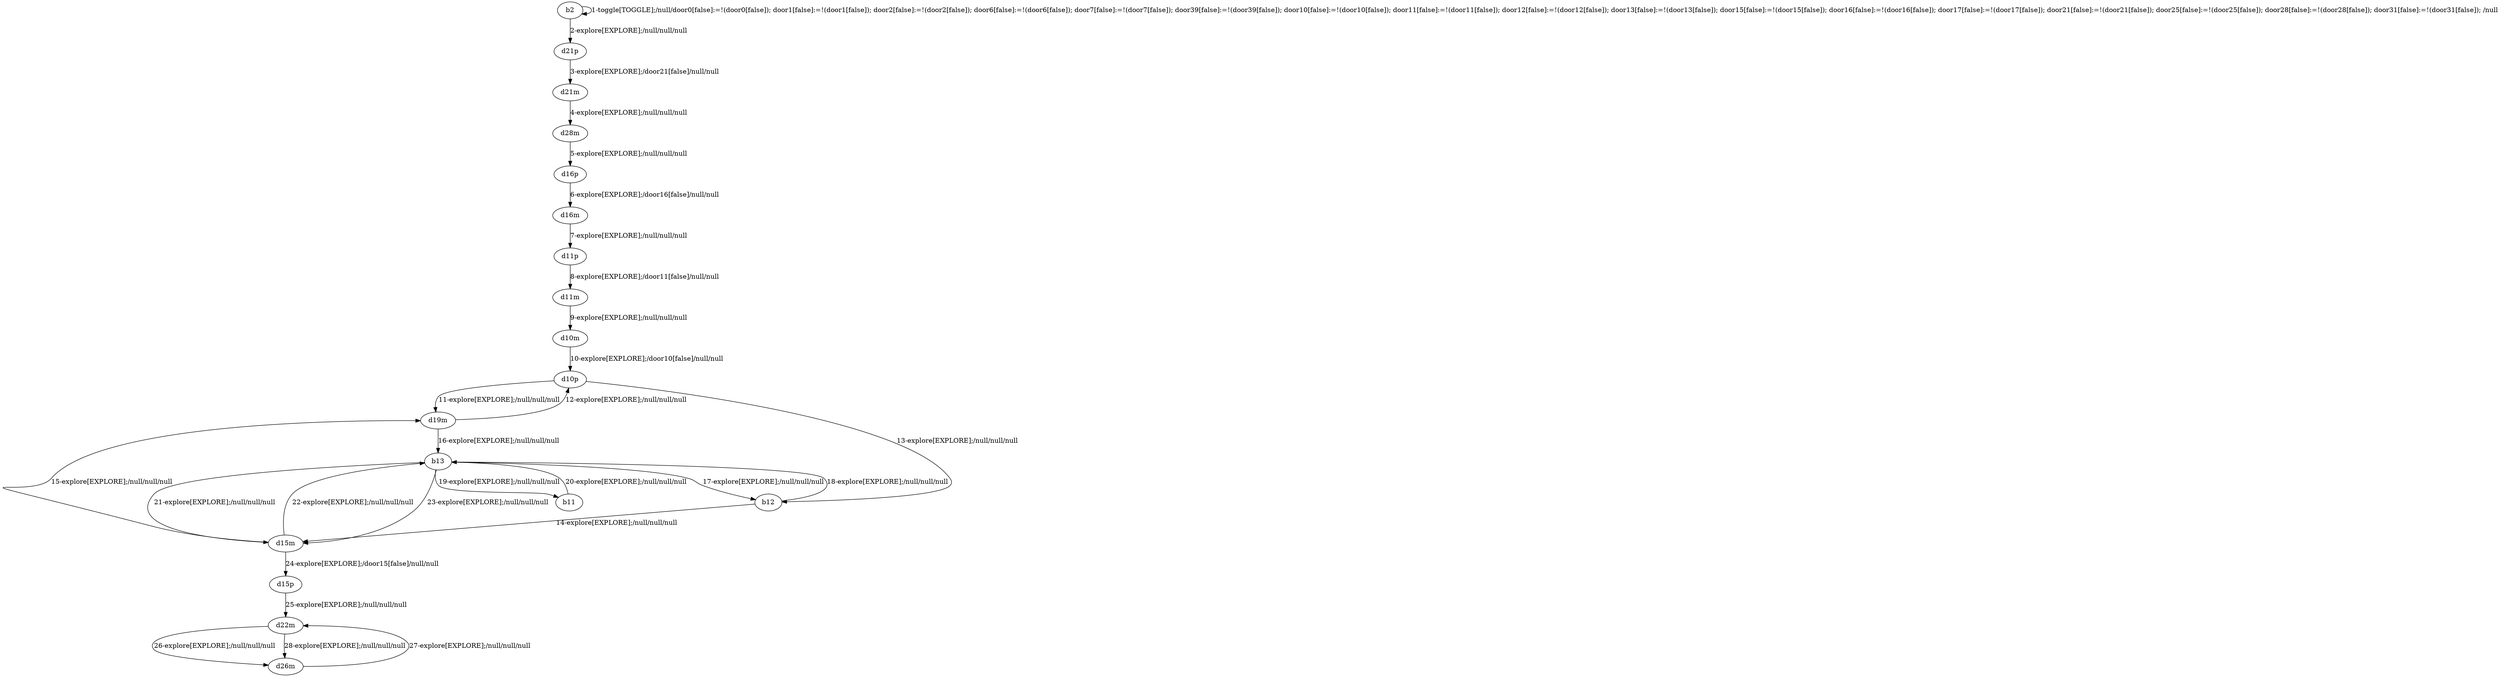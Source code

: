 # Total number of goals covered by this test: 2
# d10p --> b12
# d19m --> b13

digraph g {
"b2" -> "b2" [label = "1-toggle[TOGGLE];/null/door0[false]:=!(door0[false]); door1[false]:=!(door1[false]); door2[false]:=!(door2[false]); door6[false]:=!(door6[false]); door7[false]:=!(door7[false]); door39[false]:=!(door39[false]); door10[false]:=!(door10[false]); door11[false]:=!(door11[false]); door12[false]:=!(door12[false]); door13[false]:=!(door13[false]); door15[false]:=!(door15[false]); door16[false]:=!(door16[false]); door17[false]:=!(door17[false]); door21[false]:=!(door21[false]); door25[false]:=!(door25[false]); door28[false]:=!(door28[false]); door31[false]:=!(door31[false]); /null"];
"b2" -> "d21p" [label = "2-explore[EXPLORE];/null/null/null"];
"d21p" -> "d21m" [label = "3-explore[EXPLORE];/door21[false]/null/null"];
"d21m" -> "d28m" [label = "4-explore[EXPLORE];/null/null/null"];
"d28m" -> "d16p" [label = "5-explore[EXPLORE];/null/null/null"];
"d16p" -> "d16m" [label = "6-explore[EXPLORE];/door16[false]/null/null"];
"d16m" -> "d11p" [label = "7-explore[EXPLORE];/null/null/null"];
"d11p" -> "d11m" [label = "8-explore[EXPLORE];/door11[false]/null/null"];
"d11m" -> "d10m" [label = "9-explore[EXPLORE];/null/null/null"];
"d10m" -> "d10p" [label = "10-explore[EXPLORE];/door10[false]/null/null"];
"d10p" -> "d19m" [label = "11-explore[EXPLORE];/null/null/null"];
"d19m" -> "d10p" [label = "12-explore[EXPLORE];/null/null/null"];
"d10p" -> "b12" [label = "13-explore[EXPLORE];/null/null/null"];
"b12" -> "d15m" [label = "14-explore[EXPLORE];/null/null/null"];
"d15m" -> "d19m" [label = "15-explore[EXPLORE];/null/null/null"];
"d19m" -> "b13" [label = "16-explore[EXPLORE];/null/null/null"];
"b13" -> "b12" [label = "17-explore[EXPLORE];/null/null/null"];
"b12" -> "b13" [label = "18-explore[EXPLORE];/null/null/null"];
"b13" -> "b11" [label = "19-explore[EXPLORE];/null/null/null"];
"b11" -> "b13" [label = "20-explore[EXPLORE];/null/null/null"];
"b13" -> "d15m" [label = "21-explore[EXPLORE];/null/null/null"];
"d15m" -> "b13" [label = "22-explore[EXPLORE];/null/null/null"];
"b13" -> "d15m" [label = "23-explore[EXPLORE];/null/null/null"];
"d15m" -> "d15p" [label = "24-explore[EXPLORE];/door15[false]/null/null"];
"d15p" -> "d22m" [label = "25-explore[EXPLORE];/null/null/null"];
"d22m" -> "d26m" [label = "26-explore[EXPLORE];/null/null/null"];
"d26m" -> "d22m" [label = "27-explore[EXPLORE];/null/null/null"];
"d22m" -> "d26m" [label = "28-explore[EXPLORE];/null/null/null"];
}